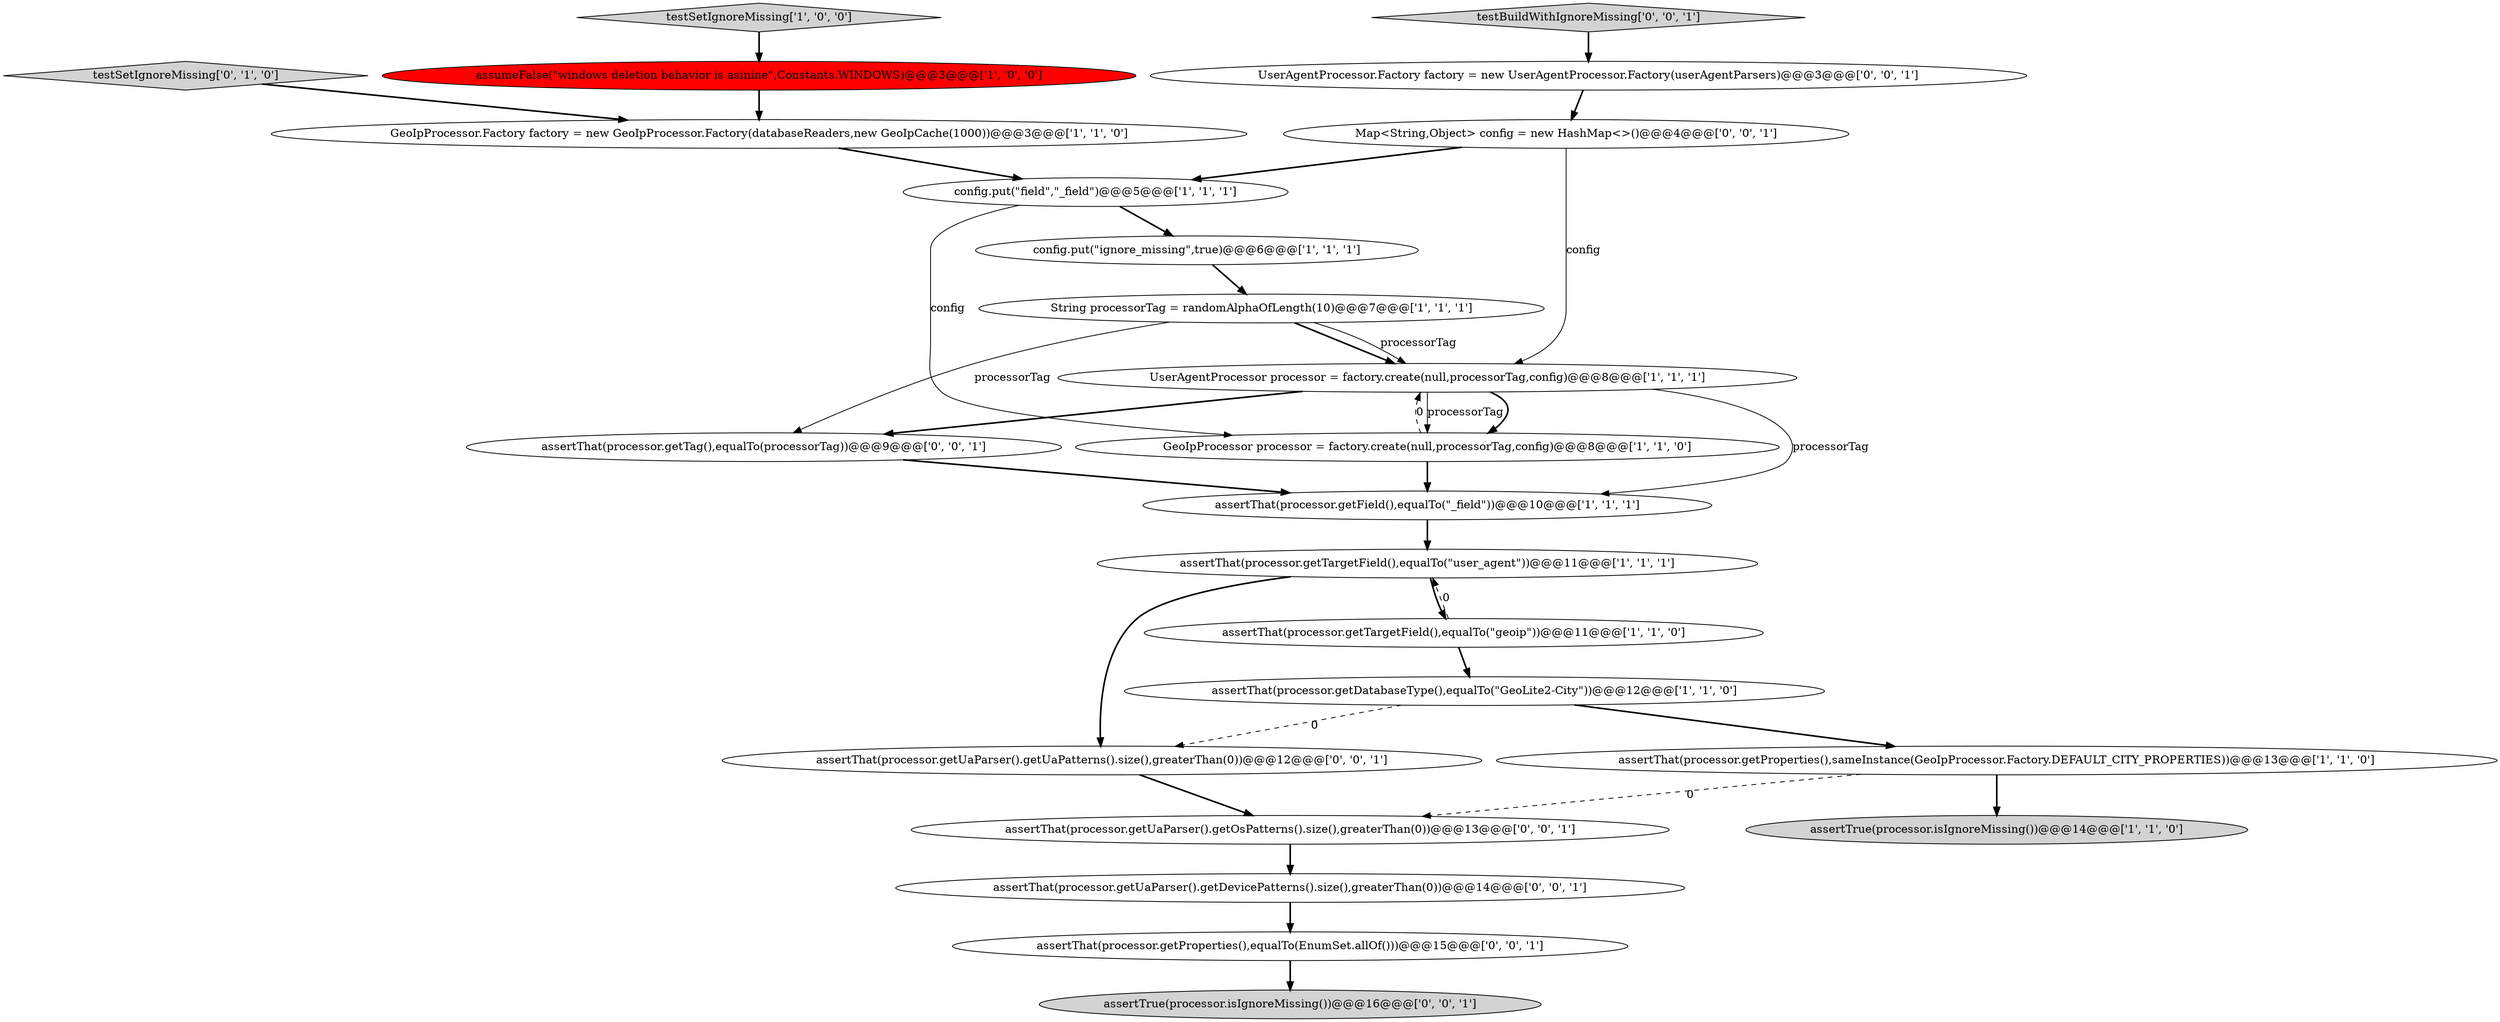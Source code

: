 digraph {
11 [style = filled, label = "assertThat(processor.getProperties(),sameInstance(GeoIpProcessor.Factory.DEFAULT_CITY_PROPERTIES))@@@13@@@['1', '1', '0']", fillcolor = white, shape = ellipse image = "AAA0AAABBB1BBB"];
16 [style = filled, label = "assertThat(processor.getUaParser().getOsPatterns().size(),greaterThan(0))@@@13@@@['0', '0', '1']", fillcolor = white, shape = ellipse image = "AAA0AAABBB3BBB"];
14 [style = filled, label = "testSetIgnoreMissing['0', '1', '0']", fillcolor = lightgray, shape = diamond image = "AAA0AAABBB2BBB"];
9 [style = filled, label = "UserAgentProcessor processor = factory.create(null,processorTag,config)@@@8@@@['1', '1', '1']", fillcolor = white, shape = ellipse image = "AAA0AAABBB1BBB"];
0 [style = filled, label = "assertTrue(processor.isIgnoreMissing())@@@14@@@['1', '1', '0']", fillcolor = lightgray, shape = ellipse image = "AAA0AAABBB1BBB"];
8 [style = filled, label = "GeoIpProcessor.Factory factory = new GeoIpProcessor.Factory(databaseReaders,new GeoIpCache(1000))@@@3@@@['1', '1', '0']", fillcolor = white, shape = ellipse image = "AAA0AAABBB1BBB"];
3 [style = filled, label = "config.put(\"ignore_missing\",true)@@@6@@@['1', '1', '1']", fillcolor = white, shape = ellipse image = "AAA0AAABBB1BBB"];
7 [style = filled, label = "assumeFalse(\"windows deletion behavior is asinine\",Constants.WINDOWS)@@@3@@@['1', '0', '0']", fillcolor = red, shape = ellipse image = "AAA1AAABBB1BBB"];
22 [style = filled, label = "Map<String,Object> config = new HashMap<>()@@@4@@@['0', '0', '1']", fillcolor = white, shape = ellipse image = "AAA0AAABBB3BBB"];
4 [style = filled, label = "assertThat(processor.getTargetField(),equalTo(\"user_agent\"))@@@11@@@['1', '1', '1']", fillcolor = white, shape = ellipse image = "AAA0AAABBB1BBB"];
5 [style = filled, label = "String processorTag = randomAlphaOfLength(10)@@@7@@@['1', '1', '1']", fillcolor = white, shape = ellipse image = "AAA0AAABBB1BBB"];
18 [style = filled, label = "assertTrue(processor.isIgnoreMissing())@@@16@@@['0', '0', '1']", fillcolor = lightgray, shape = ellipse image = "AAA0AAABBB3BBB"];
23 [style = filled, label = "assertThat(processor.getUaParser().getDevicePatterns().size(),greaterThan(0))@@@14@@@['0', '0', '1']", fillcolor = white, shape = ellipse image = "AAA0AAABBB3BBB"];
17 [style = filled, label = "assertThat(processor.getUaParser().getUaPatterns().size(),greaterThan(0))@@@12@@@['0', '0', '1']", fillcolor = white, shape = ellipse image = "AAA0AAABBB3BBB"];
13 [style = filled, label = "assertThat(processor.getDatabaseType(),equalTo(\"GeoLite2-City\"))@@@12@@@['1', '1', '0']", fillcolor = white, shape = ellipse image = "AAA0AAABBB1BBB"];
19 [style = filled, label = "UserAgentProcessor.Factory factory = new UserAgentProcessor.Factory(userAgentParsers)@@@3@@@['0', '0', '1']", fillcolor = white, shape = ellipse image = "AAA0AAABBB3BBB"];
21 [style = filled, label = "assertThat(processor.getTag(),equalTo(processorTag))@@@9@@@['0', '0', '1']", fillcolor = white, shape = ellipse image = "AAA0AAABBB3BBB"];
6 [style = filled, label = "config.put(\"field\",\"_field\")@@@5@@@['1', '1', '1']", fillcolor = white, shape = ellipse image = "AAA0AAABBB1BBB"];
15 [style = filled, label = "testBuildWithIgnoreMissing['0', '0', '1']", fillcolor = lightgray, shape = diamond image = "AAA0AAABBB3BBB"];
2 [style = filled, label = "assertThat(processor.getTargetField(),equalTo(\"geoip\"))@@@11@@@['1', '1', '0']", fillcolor = white, shape = ellipse image = "AAA0AAABBB1BBB"];
12 [style = filled, label = "testSetIgnoreMissing['1', '0', '0']", fillcolor = lightgray, shape = diamond image = "AAA0AAABBB1BBB"];
20 [style = filled, label = "assertThat(processor.getProperties(),equalTo(EnumSet.allOf()))@@@15@@@['0', '0', '1']", fillcolor = white, shape = ellipse image = "AAA0AAABBB3BBB"];
1 [style = filled, label = "assertThat(processor.getField(),equalTo(\"_field\"))@@@10@@@['1', '1', '1']", fillcolor = white, shape = ellipse image = "AAA0AAABBB1BBB"];
10 [style = filled, label = "GeoIpProcessor processor = factory.create(null,processorTag,config)@@@8@@@['1', '1', '0']", fillcolor = white, shape = ellipse image = "AAA0AAABBB1BBB"];
6->3 [style = bold, label=""];
9->10 [style = solid, label="processorTag"];
1->4 [style = bold, label=""];
23->20 [style = bold, label=""];
9->1 [style = solid, label="processorTag"];
4->17 [style = bold, label=""];
5->9 [style = bold, label=""];
11->16 [style = dashed, label="0"];
13->17 [style = dashed, label="0"];
2->4 [style = dashed, label="0"];
8->6 [style = bold, label=""];
4->2 [style = bold, label=""];
16->23 [style = bold, label=""];
9->10 [style = bold, label=""];
15->19 [style = bold, label=""];
7->8 [style = bold, label=""];
5->9 [style = solid, label="processorTag"];
13->11 [style = bold, label=""];
12->7 [style = bold, label=""];
2->13 [style = bold, label=""];
5->21 [style = solid, label="processorTag"];
20->18 [style = bold, label=""];
10->9 [style = dashed, label="0"];
3->5 [style = bold, label=""];
11->0 [style = bold, label=""];
21->1 [style = bold, label=""];
9->21 [style = bold, label=""];
22->9 [style = solid, label="config"];
14->8 [style = bold, label=""];
10->1 [style = bold, label=""];
19->22 [style = bold, label=""];
6->10 [style = solid, label="config"];
17->16 [style = bold, label=""];
22->6 [style = bold, label=""];
}
